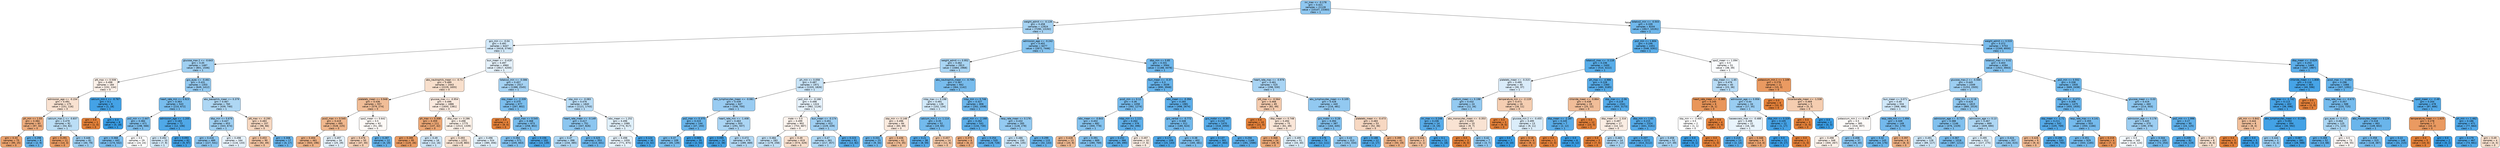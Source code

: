 digraph Tree {
node [shape=box, style="filled, rounded", color="black", fontname="helvetica"] ;
edge [fontname="helvetica"] ;
0 [label="inr_max <= -0.178\ngini = 0.421\nsamples = 21128\nvalue = [10107, 23383]\nclass = 1", fillcolor="#8fc7f0"] ;
1 [label="weight_admit <= -0.128\ngini = 0.458\nsamples = 12924\nvalue = [7290, 13192]\nclass = 1", fillcolor="#a6d3f3"] ;
0 -> 1 [labeldistance=2.5, labelangle=45, headlabel="True"] ;
2 [label="gcs_min <= -0.04\ngini = 0.491\nsamples = 6447\nvalue = [4418, 5746]\nclass = 1", fillcolor="#d1e8f9"] ;
1 -> 2 ;
3 [label="glucose_max.2 <= -0.643\ngini = 0.45\nsamples = 1487\nvalue = [801, 1546]\nclass = 1", fillcolor="#a0d0f2"] ;
2 -> 3 ;
4 [label="ptt_max <= 0.508\ngini = 0.498\nsamples = 184\nvalue = [152, 134]\nclass = 0", fillcolor="#fcf0e8"] ;
3 -> 4 ;
5 [label="admission_age <= -0.154\ngini = 0.491\nsamples = 175\nvalue = [151, 116]\nclass = 0", fillcolor="#f9e2d1"] ;
4 -> 5 ;
6 [label="ph_min <= 1.03\ngini = 0.384\nsamples = 83\nvalue = [97, 34]\nclass = 0", fillcolor="#eead7e"] ;
5 -> 6 ;
7 [label="gini = 0.33\nsamples = 75\nvalue = [95, 25]\nclass = 0", fillcolor="#eca26d"] ;
6 -> 7 ;
8 [label="gini = 0.298\nsamples = 8\nvalue = [2, 9]\nclass = 1", fillcolor="#65b3eb"] ;
6 -> 8 ;
9 [label="calcium_max.1 <= -0.837\ngini = 0.479\nsamples = 92\nvalue = [54, 82]\nclass = 1", fillcolor="#bbdef6"] ;
5 -> 9 ;
10 [label="gini = 0.291\nsamples = 11\nvalue = [14, 3]\nclass = 0", fillcolor="#eb9c63"] ;
9 -> 10 ;
11 [label="gini = 0.446\nsamples = 81\nvalue = [40, 79]\nclass = 1", fillcolor="#9dcff2"] ;
9 -> 11 ;
12 [label="calcium_min.1 <= -0.767\ngini = 0.1\nsamples = 9\nvalue = [1, 18]\nclass = 1", fillcolor="#44a2e6"] ;
4 -> 12 ;
13 [label="gini = 0.0\nsamples = 1\nvalue = [1, 0]\nclass = 0", fillcolor="#e58139"] ;
12 -> 13 ;
14 [label="gini = 0.0\nsamples = 8\nvalue = [0, 18]\nclass = 1", fillcolor="#399de5"] ;
12 -> 14 ;
15 [label="gcs_eyes <= -0.461\ngini = 0.431\nsamples = 1303\nvalue = [649, 1412]\nclass = 1", fillcolor="#94caf1"] ;
3 -> 15 ;
16 [label="heart_rate_min <= 0.923\ngini = 0.363\nsamples = 543\nvalue = [210, 672]\nclass = 1", fillcolor="#77bced"] ;
15 -> 16 ;
17 [label="po2_min <= 2.447\ngini = 0.384\nsamples = 471\nvalue = [198, 566]\nclass = 1", fillcolor="#7ebfee"] ;
16 -> 17 ;
18 [label="gini = 0.368\nsamples = 442\nvalue = [174, 542]\nclass = 1", fillcolor="#79bced"] ;
17 -> 18 ;
19 [label="gini = 0.5\nsamples = 29\nvalue = [24, 24]\nclass = 0", fillcolor="#ffffff"] ;
17 -> 19 ;
20 [label="admission_age <= -1.205\ngini = 0.183\nsamples = 72\nvalue = [12, 106]\nclass = 1", fillcolor="#4fa8e8"] ;
16 -> 20 ;
21 [label="gini = 0.492\nsamples = 10\nvalue = [7, 9]\nclass = 1", fillcolor="#d3e9f9"] ;
20 -> 21 ;
22 [label="gini = 0.093\nsamples = 62\nvalue = [5, 97]\nclass = 1", fillcolor="#43a2e6"] ;
20 -> 22 ;
23 [label="abs_basophils_mean <= 0.379\ngini = 0.467\nsamples = 760\nvalue = [439, 740]\nclass = 1", fillcolor="#aed7f4"] ;
15 -> 23 ;
24 [label="dbp_min <= 0.676\ngini = 0.447\nsamples = 653\nvalue = [343, 674]\nclass = 1", fillcolor="#9ecff2"] ;
23 -> 24 ;
25 [label="gini = 0.416\nsamples = 489\nvalue = [227, 541]\nclass = 1", fillcolor="#8cc6f0"] ;
24 -> 25 ;
26 [label="gini = 0.498\nsamples = 164\nvalue = [116, 133]\nclass = 1", fillcolor="#e6f2fc"] ;
24 -> 26 ;
27 [label="ptt_max <= -0.295\ngini = 0.483\nsamples = 107\nvalue = [96, 66]\nclass = 0", fillcolor="#f7d8c1"] ;
23 -> 27 ;
28 [label="gini = 0.453\nsamples = 90\nvalue = [92, 49]\nclass = 0", fillcolor="#f3c4a2"] ;
27 -> 28 ;
29 [label="gini = 0.308\nsamples = 17\nvalue = [4, 17]\nclass = 1", fillcolor="#68b4eb"] ;
27 -> 29 ;
30 [label="bun_mean <= -0.419\ngini = 0.497\nsamples = 4960\nvalue = [3617, 4200]\nclass = 1", fillcolor="#e4f1fb"] ;
2 -> 30 ;
31 [label="abs_neutrophils_mean <= -0.71\ngini = 0.489\nsamples = 2443\nvalue = [2229, 1655]\nclass = 0", fillcolor="#f8dfcc"] ;
30 -> 31 ;
32 [label="platelets_mean <= 0.948\ngini = 0.436\nsamples = 557\nvalue = [579, 274]\nclass = 0", fillcolor="#f1bd97"] ;
31 -> 32 ;
33 [label="pco2_max <= 0.545\ngini = 0.419\nsamples = 495\nvalue = [528, 225]\nclass = 0", fillcolor="#f0b78d"] ;
32 -> 33 ;
34 [label="gini = 0.404\nsamples = 461\nvalue = [503, 196]\nclass = 0", fillcolor="#efb286"] ;
33 -> 34 ;
35 [label="gini = 0.497\nsamples = 34\nvalue = [25, 29]\nclass = 1", fillcolor="#e4f1fb"] ;
33 -> 35 ;
36 [label="spo2_mean <= 0.642\ngini = 0.5\nsamples = 62\nvalue = [51, 49]\nclass = 0", fillcolor="#fefaf7"] ;
32 -> 36 ;
37 [label="gini = 0.476\nsamples = 50\nvalue = [47, 30]\nclass = 0", fillcolor="#f6d1b7"] ;
36 -> 37 ;
38 [label="gini = 0.287\nsamples = 12\nvalue = [4, 19]\nclass = 1", fillcolor="#63b2ea"] ;
36 -> 38 ;
39 [label="glucose_max <= -0.954\ngini = 0.496\nsamples = 1886\nvalue = [1650, 1381]\nclass = 0", fillcolor="#fbeadf"] ;
31 -> 39 ;
40 [label="ph_max <= 0.308\ngini = 0.359\nsamples = 111\nvalue = [137, 42]\nclass = 0", fillcolor="#eda876"] ;
39 -> 40 ;
41 [label="gini = 0.285\nsamples = 95\nvalue = [125, 26]\nclass = 0", fillcolor="#ea9b62"] ;
40 -> 41 ;
42 [label="gini = 0.49\nsamples = 16\nvalue = [12, 16]\nclass = 1", fillcolor="#cee6f8"] ;
40 -> 42 ;
43 [label="dbp_max <= 0.286\ngini = 0.498\nsamples = 1775\nvalue = [1513, 1339]\nclass = 0", fillcolor="#fcf1e8"] ;
39 -> 43 ;
44 [label="gini = 0.493\nsamples = 1251\nvalue = [1128, 883]\nclass = 0", fillcolor="#f9e4d4"] ;
43 -> 44 ;
45 [label="gini = 0.496\nsamples = 524\nvalue = [385, 456]\nclass = 1", fillcolor="#e0f0fb"] ;
43 -> 45 ;
46 [label="totalco2_min <= -0.086\ngini = 0.457\nsamples = 2517\nvalue = [1388, 2545]\nclass = 1", fillcolor="#a5d2f3"] ;
30 -> 46 ;
47 [label="sbp_mean <= -2.339\ngini = 0.375\nsamples = 677\nvalue = [267, 802]\nclass = 1", fillcolor="#7bbeee"] ;
46 -> 47 ;
48 [label="gini = 0.0\nsamples = 4\nvalue = [9, 0]\nclass = 0", fillcolor="#e58139"] ;
47 -> 48 ;
49 [label="pco2_max <= 0.545\ngini = 0.368\nsamples = 673\nvalue = [258, 802]\nclass = 1", fillcolor="#79bded"] ;
47 -> 49 ;
50 [label="gini = 0.394\nsamples = 571\nvalue = [245, 663]\nclass = 1", fillcolor="#82c1ef"] ;
49 -> 50 ;
51 [label="gini = 0.156\nsamples = 102\nvalue = [13, 139]\nclass = 1", fillcolor="#4ca6e7"] ;
49 -> 51 ;
52 [label="sbp_min <= -0.083\ngini = 0.476\nsamples = 1840\nvalue = [1121, 1743]\nclass = 1", fillcolor="#b8dcf6"] ;
46 -> 52 ;
53 [label="heart_rate_mean <= -0.149\ngini = 0.417\nsamples = 751\nvalue = [347, 826]\nclass = 1", fillcolor="#8cc6f0"] ;
52 -> 53 ;
54 [label="gini = 0.47\nsamples = 398\nvalue = [234, 385]\nclass = 1", fillcolor="#b1d9f5"] ;
53 -> 54 ;
55 [label="gini = 0.325\nsamples = 353\nvalue = [113, 441]\nclass = 1", fillcolor="#6cb6ec"] ;
53 -> 55 ;
56 [label="wbc_mean <= 1.252\ngini = 0.496\nsamples = 1089\nvalue = [774, 917]\nclass = 1", fillcolor="#e0f0fb"] ;
52 -> 56 ;
57 [label="gini = 0.498\nsamples = 1059\nvalue = [771, 875]\nclass = 1", fillcolor="#e7f3fc"] ;
56 -> 57 ;
58 [label="gini = 0.124\nsamples = 30\nvalue = [3, 42]\nclass = 1", fillcolor="#47a4e7"] ;
56 -> 58 ;
59 [label="admission_age <= -0.242\ngini = 0.402\nsamples = 6477\nvalue = [2872, 7446]\nclass = 1", fillcolor="#85c3ef"] ;
1 -> 59 ;
60 [label="weight_admit <= 0.952\ngini = 0.462\nsamples = 2913\nvalue = [1684, 2968]\nclass = 1", fillcolor="#a9d5f4"] ;
59 -> 60 ;
61 [label="ph_min <= 0.058\ngini = 0.487\nsamples = 1971\nvalue = [1320, 1826]\nclass = 1", fillcolor="#c8e4f8"] ;
60 -> 61 ;
62 [label="abs_lymphocytes_mean <= -0.081\ngini = 0.439\nsamples = 647\nvalue = [338, 700]\nclass = 1", fillcolor="#99ccf2"] ;
61 -> 62 ;
63 [label="po2_max <= 0.375\ngini = 0.315\nsamples = 144\nvalue = [47, 193]\nclass = 1", fillcolor="#69b5eb"] ;
62 -> 63 ;
64 [label="gini = 0.37\nsamples = 109\nvalue = [45, 139]\nclass = 1", fillcolor="#79bded"] ;
63 -> 64 ;
65 [label="gini = 0.069\nsamples = 35\nvalue = [2, 54]\nclass = 1", fillcolor="#40a1e6"] ;
63 -> 65 ;
66 [label="heart_rate_min <= -1.408\ngini = 0.463\nsamples = 503\nvalue = [291, 507]\nclass = 1", fillcolor="#abd5f4"] ;
62 -> 66 ;
67 [label="gini = 0.095\nsamples = 24\nvalue = [2, 38]\nclass = 1", fillcolor="#43a2e6"] ;
66 -> 67 ;
68 [label="gini = 0.472\nsamples = 479\nvalue = [289, 469]\nclass = 1", fillcolor="#b3d9f5"] ;
66 -> 68 ;
69 [label="po2_min <= -0.166\ngini = 0.498\nsamples = 1324\nvalue = [982, 1126]\nclass = 1", fillcolor="#e6f2fc"] ;
61 -> 69 ;
70 [label="male <= 0.5\ngini = 0.499\nsamples = 902\nvalue = [753, 687]\nclass = 0", fillcolor="#fdf4ee"] ;
69 -> 70 ;
71 [label="gini = 0.484\nsamples = 283\nvalue = [179, 258]\nclass = 1", fillcolor="#c2e1f7"] ;
70 -> 71 ;
72 [label="gini = 0.49\nsamples = 619\nvalue = [574, 429]\nclass = 0", fillcolor="#f8dfcd"] ;
70 -> 72 ;
73 [label="bun_mean <= -0.174\ngini = 0.451\nsamples = 422\nvalue = [229, 439]\nclass = 1", fillcolor="#a0d0f3"] ;
69 -> 73 ;
74 [label="gini = 0.47\nsamples = 361\nvalue = [217, 357]\nclass = 1", fillcolor="#b1d9f5"] ;
73 -> 74 ;
75 [label="gini = 0.223\nsamples = 61\nvalue = [12, 82]\nclass = 1", fillcolor="#56abe9"] ;
73 -> 75 ;
76 [label="abs_neutrophils_mean <= -0.706\ngini = 0.367\nsamples = 942\nvalue = [364, 1142]\nclass = 1", fillcolor="#78bced"] ;
60 -> 76 ;
77 [label="mbp_max <= 0.198\ngini = 0.491\nsamples = 136\nvalue = [102, 134]\nclass = 1", fillcolor="#d0e8f9"] ;
76 -> 77 ;
78 [label="sbp_min <= 0.148\ngini = 0.496\nsamples = 84\nvalue = [83, 69]\nclass = 0", fillcolor="#fbeade"] ;
77 -> 78 ;
79 [label="gini = 0.331\nsamples = 23\nvalue = [9, 34]\nclass = 1", fillcolor="#6db7ec"] ;
78 -> 79 ;
80 [label="gini = 0.436\nsamples = 61\nvalue = [74, 35]\nclass = 0", fillcolor="#f1bd97"] ;
78 -> 80 ;
81 [label="calcium_min.1 <= 1.114\ngini = 0.35\nsamples = 52\nvalue = [19, 65]\nclass = 1", fillcolor="#73baed"] ;
77 -> 81 ;
82 [label="gini = 0.21\nsamples = 38\nvalue = [8, 59]\nclass = 1", fillcolor="#54aae9"] ;
81 -> 82 ;
83 [label="gini = 0.457\nsamples = 14\nvalue = [11, 6]\nclass = 0", fillcolor="#f3c6a5"] ;
81 -> 83 ;
84 [label="mbp_min <= 0.746\ngini = 0.327\nsamples = 806\nvalue = [262, 1008]\nclass = 1", fillcolor="#6cb6ec"] ;
76 -> 84 ;
85 [label="pco2_min <= -2.168\ngini = 0.262\nsamples = 541\nvalue = [134, 730]\nclass = 1", fillcolor="#5dafea"] ;
84 -> 85 ;
86 [label="gini = 0.375\nsamples = 6\nvalue = [6, 2]\nclass = 0", fillcolor="#eeab7b"] ;
85 -> 86 ;
87 [label="gini = 0.254\nsamples = 535\nvalue = [128, 728]\nclass = 1", fillcolor="#5caeea"] ;
85 -> 87 ;
88 [label="resp_rate_mean <= 0.176\ngini = 0.432\nsamples = 265\nvalue = [128, 278]\nclass = 1", fillcolor="#94caf1"] ;
84 -> 88 ;
89 [label="gini = 0.486\nsamples = 150\nvalue = [96, 135]\nclass = 1", fillcolor="#c6e3f7"] ;
88 -> 89 ;
90 [label="gini = 0.299\nsamples = 115\nvalue = [32, 143]\nclass = 1", fillcolor="#65b3eb"] ;
88 -> 90 ;
91 [label="dbp_min <= 0.85\ngini = 0.331\nsamples = 3564\nvalue = [1188, 4478]\nclass = 1", fillcolor="#6eb7ec"] ;
59 -> 91 ;
92 [label="bun_mean <= -0.37\ngini = 0.3\nsamples = 3039\nvalue = [890, 3948]\nclass = 1", fillcolor="#66b3eb"] ;
91 -> 92 ;
93 [label="pco2_min <= 0.12\ngini = 0.36\nsamples = 1058\nvalue = [392, 1274]\nclass = 1", fillcolor="#76bbed"] ;
92 -> 93 ;
94 [label="wbc_mean <= -0.843\ngini = 0.402\nsamples = 682\nvalue = [300, 778]\nclass = 1", fillcolor="#85c3ef"] ;
93 -> 94 ;
95 [label="gini = 0.428\nsamples = 13\nvalue = [20, 9]\nclass = 0", fillcolor="#f1ba92"] ;
94 -> 95 ;
96 [label="gini = 0.391\nsamples = 669\nvalue = [280, 769]\nclass = 1", fillcolor="#81c1ee"] ;
94 -> 96 ;
97 [label="mbp_min <= 1.111\ngini = 0.264\nsamples = 376\nvalue = [92, 496]\nclass = 1", fillcolor="#5eafea"] ;
93 -> 97 ;
98 [label="gini = 0.252\nsamples = 366\nvalue = [85, 490]\nclass = 1", fillcolor="#5baeea"] ;
97 -> 98 ;
99 [label="gini = 0.497\nsamples = 10\nvalue = [7, 6]\nclass = 0", fillcolor="#fbede3"] ;
97 -> 99 ;
100 [label="wbc_mean <= -0.394\ngini = 0.265\nsamples = 1981\nvalue = [498, 2674]\nclass = 1", fillcolor="#5eafea"] ;
92 -> 100 ;
101 [label="gcs_verbal <= -0.772\ngini = 0.348\nsamples = 511\nvalue = [180, 624]\nclass = 1", fillcolor="#72b9ec"] ;
100 -> 101 ;
102 [label="gini = 0.172\nsamples = 109\nvalue = [15, 143]\nclass = 1", fillcolor="#4ea7e8"] ;
101 -> 102 ;
103 [label="gini = 0.38\nsamples = 402\nvalue = [165, 481]\nclass = 1", fillcolor="#7dbfee"] ;
101 -> 103 ;
104 [label="gcs_motor <= -0.307\ngini = 0.233\nsamples = 1470\nvalue = [318, 2050]\nclass = 1", fillcolor="#58ace9"] ;
100 -> 104 ;
105 [label="gini = 0.137\nsamples = 301\nvalue = [37, 464]\nclass = 1", fillcolor="#49a5e7"] ;
104 -> 105 ;
106 [label="gini = 0.256\nsamples = 1169\nvalue = [281, 1586]\nclass = 1", fillcolor="#5caeea"] ;
104 -> 106 ;
107 [label="heart_rate_max <= -0.976\ngini = 0.461\nsamples = 525\nvalue = [298, 530]\nclass = 1", fillcolor="#a8d4f4"] ;
91 -> 107 ;
108 [label="ptt_max <= -0.564\ngini = 0.468\nsamples = 85\nvalue = [82, 49]\nclass = 0", fillcolor="#f5ccaf"] ;
107 -> 108 ;
109 [label="gini = 0.0\nsamples = 10\nvalue = [21, 0]\nclass = 0", fillcolor="#e58139"] ;
108 -> 109 ;
110 [label="dbp_mean <= 0.748\ngini = 0.494\nsamples = 75\nvalue = [61, 49]\nclass = 0", fillcolor="#fae6d8"] ;
108 -> 110 ;
111 [label="gini = 0.368\nsamples = 24\nvalue = [28, 9]\nclass = 0", fillcolor="#edaa79"] ;
110 -> 111 ;
112 [label="gini = 0.495\nsamples = 51\nvalue = [33, 40]\nclass = 1", fillcolor="#dceefa"] ;
110 -> 112 ;
113 [label="abs_lymphocytes_mean <= 0.105\ngini = 0.428\nsamples = 440\nvalue = [216, 481]\nclass = 1", fillcolor="#92c9f1"] ;
107 -> 113 ;
114 [label="gcs_motor <= 0.26\ngini = 0.394\nsamples = 387\nvalue = [164, 445]\nclass = 1", fillcolor="#82c1ef"] ;
113 -> 114 ;
115 [label="gini = 0.176\nsamples = 74\nvalue = [12, 111]\nclass = 1", fillcolor="#4ea8e8"] ;
114 -> 115 ;
116 [label="gini = 0.43\nsamples = 313\nvalue = [152, 334]\nclass = 1", fillcolor="#93caf1"] ;
114 -> 116 ;
117 [label="platelets_mean <= -0.473\ngini = 0.483\nsamples = 53\nvalue = [52, 36]\nclass = 0", fillcolor="#f7d8c2"] ;
113 -> 117 ;
118 [label="gini = 0.188\nsamples = 12\nvalue = [2, 17]\nclass = 1", fillcolor="#50a9e8"] ;
117 -> 118 ;
119 [label="gini = 0.399\nsamples = 41\nvalue = [50, 19]\nclass = 0", fillcolor="#efb184"] ;
117 -> 119 ;
120 [label="totalco2_min <= -0.503\ngini = 0.339\nsamples = 8204\nvalue = [2817, 10191]\nclass = 1", fillcolor="#70b8ec"] ;
0 -> 120 [labeldistance=2.5, labelangle=-45, headlabel="False"] ;
121 [label="po2_min <= 1.604\ngini = 0.246\nsamples = 2451\nvalue = [548, 3261]\nclass = 1", fillcolor="#5aade9"] ;
120 -> 121 ;
122 [label="totalco2_max <= -3.118\ngini = 0.236\nsamples = 2400\nvalue = [510, 3222]\nclass = 1", fillcolor="#58ade9"] ;
121 -> 122 ;
123 [label="platelets_mean <= -0.315\ngini = 0.495\nsamples = 40\nvalue = [30, 37]\nclass = 1", fillcolor="#daecfa"] ;
122 -> 123 ;
124 [label="sodium_mean <= 0.198\ngini = 0.432\nsamples = 24\nvalue = [12, 26]\nclass = 1", fillcolor="#94caf1"] ;
123 -> 124 ;
125 [label="inr_max <= 0.248\ngini = 0.236\nsamples = 14\nvalue = [3, 19]\nclass = 1", fillcolor="#58ace9"] ;
124 -> 125 ;
126 [label="gini = 0.444\nsamples = 3\nvalue = [2, 1]\nclass = 0", fillcolor="#f2c09c"] ;
125 -> 126 ;
127 [label="gini = 0.1\nsamples = 11\nvalue = [1, 18]\nclass = 1", fillcolor="#44a2e6"] ;
125 -> 127 ;
128 [label="abs_monocytes_mean <= -0.353\ngini = 0.492\nsamples = 10\nvalue = [9, 7]\nclass = 0", fillcolor="#f9e3d3"] ;
124 -> 128 ;
129 [label="gini = 0.0\nsamples = 3\nvalue = [6, 0]\nclass = 0", fillcolor="#e58139"] ;
128 -> 129 ;
130 [label="gini = 0.42\nsamples = 7\nvalue = [3, 7]\nclass = 1", fillcolor="#8ec7f0"] ;
128 -> 130 ;
131 [label="temperature_min <= -2.119\ngini = 0.471\nsamples = 16\nvalue = [18, 11]\nclass = 0", fillcolor="#f5ceb2"] ;
123 -> 131 ;
132 [label="gini = 0.0\nsamples = 3\nvalue = [9, 0]\nclass = 0", fillcolor="#e58139"] ;
131 -> 132 ;
133 [label="glucose_min.2 <= -0.455\ngini = 0.495\nsamples = 13\nvalue = [9, 11]\nclass = 1", fillcolor="#dbedfa"] ;
131 -> 133 ;
134 [label="gini = 0.0\nsamples = 7\nvalue = [0, 10]\nclass = 1", fillcolor="#399de5"] ;
133 -> 134 ;
135 [label="gini = 0.18\nsamples = 6\nvalue = [9, 1]\nclass = 0", fillcolor="#e88f4f"] ;
133 -> 135 ;
136 [label="ph_max <= -4.986\ngini = 0.228\nsamples = 2360\nvalue = [480, 3185]\nclass = 1", fillcolor="#57ace9"] ;
122 -> 136 ;
137 [label="chloride_mean <= -0.864\ngini = 0.438\nsamples = 19\nvalue = [25, 12]\nclass = 0", fillcolor="#f1bd98"] ;
136 -> 137 ;
138 [label="dbp_mean <= -2.287\ngini = 0.245\nsamples = 7\nvalue = [2, 12]\nclass = 1", fillcolor="#5aade9"] ;
137 -> 138 ;
139 [label="gini = 0.0\nsamples = 1\nvalue = [2, 0]\nclass = 0", fillcolor="#e58139"] ;
138 -> 139 ;
140 [label="gini = 0.0\nsamples = 6\nvalue = [0, 12]\nclass = 1", fillcolor="#399de5"] ;
138 -> 140 ;
141 [label="gini = 0.0\nsamples = 12\nvalue = [23, 0]\nclass = 0", fillcolor="#e58139"] ;
137 -> 141 ;
142 [label="sbp_max <= -2.06\ngini = 0.219\nsamples = 2341\nvalue = [455, 3173]\nclass = 1", fillcolor="#55abe9"] ;
136 -> 142 ;
143 [label="dbp_mean <= -1.316\ngini = 0.497\nsamples = 17\nvalue = [14, 12]\nclass = 0", fillcolor="#fbede3"] ;
142 -> 143 ;
144 [label="gini = 0.0\nsamples = 3\nvalue = [7, 0]\nclass = 0", fillcolor="#e58139"] ;
143 -> 144 ;
145 [label="gini = 0.465\nsamples = 14\nvalue = [7, 12]\nclass = 1", fillcolor="#acd6f4"] ;
143 -> 145 ;
146 [label="dbp_min <= 1.63\ngini = 0.215\nsamples = 2324\nvalue = [441, 3161]\nclass = 1", fillcolor="#55abe9"] ;
142 -> 146 ;
147 [label="gini = 0.207\nsamples = 2272\nvalue = [414, 3112]\nclass = 1", fillcolor="#53aae8"] ;
146 -> 147 ;
148 [label="gini = 0.458\nsamples = 52\nvalue = [27, 49]\nclass = 1", fillcolor="#a6d3f3"] ;
146 -> 148 ;
149 [label="spo2_mean <= 1.094\ngini = 0.5\nsamples = 51\nvalue = [38, 39]\nclass = 1", fillcolor="#fafcfe"] ;
121 -> 149 ;
150 [label="sbp_mean <= -1.65\ngini = 0.476\nsamples = 40\nvalue = [23, 36]\nclass = 1", fillcolor="#b8dcf6"] ;
149 -> 150 ;
151 [label="heart_rate_mean <= -0.385\ngini = 0.245\nsamples = 6\nvalue = [6, 1]\nclass = 0", fillcolor="#e9965a"] ;
150 -> 151 ;
152 [label="sbp_min <= -3.405\ngini = 0.5\nsamples = 2\nvalue = [1, 1]\nclass = 0", fillcolor="#ffffff"] ;
151 -> 152 ;
153 [label="gini = 0.0\nsamples = 1\nvalue = [0, 1]\nclass = 1", fillcolor="#399de5"] ;
152 -> 153 ;
154 [label="gini = 0.0\nsamples = 1\nvalue = [1, 0]\nclass = 0", fillcolor="#e58139"] ;
152 -> 154 ;
155 [label="gini = 0.0\nsamples = 4\nvalue = [5, 0]\nclass = 0", fillcolor="#e58139"] ;
151 -> 155 ;
156 [label="admission_age <= 0.956\ngini = 0.44\nsamples = 34\nvalue = [17, 35]\nclass = 1", fillcolor="#99cdf2"] ;
150 -> 156 ;
157 [label="baseexcess_max <= -0.488\ngini = 0.498\nsamples = 22\nvalue = [16, 18]\nclass = 1", fillcolor="#e9f4fc"] ;
156 -> 157 ;
158 [label="gini = 0.219\nsamples = 13\nvalue = [2, 14]\nclass = 1", fillcolor="#55abe9"] ;
157 -> 158 ;
159 [label="gini = 0.346\nsamples = 9\nvalue = [14, 4]\nclass = 0", fillcolor="#eca572"] ;
157 -> 159 ;
160 [label="dbp_min <= 0.329\ngini = 0.105\nsamples = 12\nvalue = [1, 17]\nclass = 1", fillcolor="#45a3e7"] ;
156 -> 160 ;
161 [label="gini = 0.0\nsamples = 11\nvalue = [0, 17]\nclass = 1", fillcolor="#399de5"] ;
160 -> 161 ;
162 [label="gini = 0.0\nsamples = 1\nvalue = [1, 0]\nclass = 0", fillcolor="#e58139"] ;
160 -> 162 ;
163 [label="potassium_min.1 <= 1.109\ngini = 0.278\nsamples = 11\nvalue = [15, 3]\nclass = 0", fillcolor="#ea9a61"] ;
149 -> 163 ;
164 [label="gini = 0.0\nsamples = 6\nvalue = [10, 0]\nclass = 0", fillcolor="#e58139"] ;
163 -> 164 ;
165 [label="bicarbonate_mean <= -1.538\ngini = 0.469\nsamples = 5\nvalue = [5, 3]\nclass = 0", fillcolor="#f5cdb0"] ;
163 -> 165 ;
166 [label="gini = 0.0\nsamples = 3\nvalue = [5, 0]\nclass = 0", fillcolor="#e58139"] ;
165 -> 166 ;
167 [label="gini = 0.0\nsamples = 2\nvalue = [0, 3]\nclass = 1", fillcolor="#399de5"] ;
165 -> 167 ;
168 [label="weight_admit <= 0.533\ngini = 0.372\nsamples = 5753\nvalue = [2269, 6930]\nclass = 1", fillcolor="#7abdee"] ;
120 -> 168 ;
169 [label="totalco2_max <= 0.02\ngini = 0.403\nsamples = 4284\nvalue = [1922, 4943]\nclass = 1", fillcolor="#86c3ef"] ;
168 -> 169 ;
170 [label="glucose_max.2 <= -0.566\ngini = 0.445\nsamples = 2349\nvalue = [1253, 2505]\nclass = 1", fillcolor="#9ccef2"] ;
169 -> 170 ;
171 [label="bun_mean <= 0.071\ngini = 0.49\nsamples = 534\nvalue = [368, 486]\nclass = 1", fillcolor="#cfe7f9"] ;
170 -> 171 ;
172 [label="potassium_min.1 <= 0.934\ngini = 0.5\nsamples = 385\nvalue = [316, 307]\nclass = 0", fillcolor="#fefbf9"] ;
171 -> 172 ;
173 [label="gini = 0.498\nsamples = 348\nvalue = [300, 267]\nclass = 0", fillcolor="#fcf1e9"] ;
172 -> 173 ;
174 [label="gini = 0.408\nsamples = 37\nvalue = [16, 40]\nclass = 1", fillcolor="#88c4ef"] ;
172 -> 174 ;
175 [label="resp_rate_min <= 1.494\ngini = 0.349\nsamples = 149\nvalue = [52, 179]\nclass = 1", fillcolor="#73b9ed"] ;
171 -> 175 ;
176 [label="gini = 0.32\nsamples = 143\nvalue = [44, 176]\nclass = 1", fillcolor="#6ab6ec"] ;
175 -> 176 ;
177 [label="gini = 0.397\nsamples = 6\nvalue = [8, 3]\nclass = 0", fillcolor="#efb083"] ;
175 -> 177 ;
178 [label="mbp_min <= 0.18\ngini = 0.424\nsamples = 1815\nvalue = [885, 2019]\nclass = 1", fillcolor="#90c8f0"] ;
170 -> 178 ;
179 [label="admission_age <= -0.727\ngini = 0.388\nsamples = 1146\nvalue = [476, 1329]\nclass = 1", fillcolor="#80c0ee"] ;
178 -> 179 ;
180 [label="gini = 0.491\nsamples = 128\nvalue = [89, 117]\nclass = 1", fillcolor="#d0e8f9"] ;
179 -> 180 ;
181 [label="gini = 0.367\nsamples = 1018\nvalue = [387, 1212]\nclass = 1", fillcolor="#78bced"] ;
179 -> 181 ;
182 [label="admission_age <= 0.13\ngini = 0.467\nsamples = 669\nvalue = [409, 690]\nclass = 1", fillcolor="#aed7f4"] ;
178 -> 182 ;
183 [label="gini = 0.495\nsamples = 312\nvalue = [227, 275]\nclass = 1", fillcolor="#dceefa"] ;
182 -> 183 ;
184 [label="gini = 0.424\nsamples = 357\nvalue = [182, 415]\nclass = 1", fillcolor="#90c8f0"] ;
182 -> 184 ;
185 [label="po2_min <= 0.552\ngini = 0.338\nsamples = 1935\nvalue = [669, 2438]\nclass = 1", fillcolor="#6fb8ec"] ;
169 -> 185 ;
186 [label="sbp_min <= -0.473\ngini = 0.308\nsamples = 1475\nvalue = [455, 1935]\nclass = 1", fillcolor="#68b4eb"] ;
185 -> 186 ;
187 [label="sbp_mean <= -1.71\ngini = 0.211\nsamples = 542\nvalue = [105, 769]\nclass = 1", fillcolor="#54aae9"] ;
186 -> 187 ;
188 [label="gini = 0.426\nsamples = 9\nvalue = [9, 4]\nclass = 0", fillcolor="#f1b991"] ;
187 -> 188 ;
189 [label="gini = 0.198\nsamples = 533\nvalue = [96, 765]\nclass = 1", fillcolor="#52a9e8"] ;
187 -> 189 ;
190 [label="resp_rate_max <= 4.141\ngini = 0.355\nsamples = 933\nvalue = [350, 1166]\nclass = 1", fillcolor="#74baed"] ;
186 -> 190 ;
191 [label="gini = 0.351\nsamples = 929\nvalue = [343, 1165]\nclass = 1", fillcolor="#73baed"] ;
190 -> 191 ;
192 [label="gini = 0.219\nsamples = 4\nvalue = [7, 1]\nclass = 0", fillcolor="#e99355"] ;
190 -> 192 ;
193 [label="glucose_mean <= 0.03\ngini = 0.419\nsamples = 460\nvalue = [214, 503]\nclass = 1", fillcolor="#8dc7f0"] ;
185 -> 193 ;
194 [label="admission_age <= 0.178\ngini = 0.445\nsamples = 370\nvalue = [190, 378]\nclass = 1", fillcolor="#9dcef2"] ;
193 -> 194 ;
195 [label="gini = 0.5\nsamples = 165\nvalue = [118, 124]\nclass = 1", fillcolor="#f5fafe"] ;
194 -> 195 ;
196 [label="gini = 0.344\nsamples = 205\nvalue = [72, 254]\nclass = 1", fillcolor="#71b9ec"] ;
194 -> 196 ;
197 [label="po2_min <= 1.996\ngini = 0.27\nsamples = 90\nvalue = [24, 125]\nclass = 1", fillcolor="#5fb0ea"] ;
193 -> 197 ;
198 [label="gini = 0.209\nsamples = 82\nvalue = [16, 119]\nclass = 1", fillcolor="#54aae8"] ;
197 -> 198 ;
199 [label="gini = 0.49\nsamples = 8\nvalue = [8, 6]\nclass = 0", fillcolor="#f8e0ce"] ;
197 -> 199 ;
200 [label="dbp_mean <= -0.629\ngini = 0.253\nsamples = 1469\nvalue = [347, 1987]\nclass = 1", fillcolor="#5caeea"] ;
168 -> 200 ;
201 [label="chloride_mean <= 1.808\ngini = 0.118\nsamples = 403\nvalue = [40, 596]\nclass = 1", fillcolor="#46a4e7"] ;
200 -> 201 ;
202 [label="sbp_max <= -1.742\ngini = 0.113\nsamples = 402\nvalue = [38, 596]\nclass = 1", fillcolor="#46a3e7"] ;
201 -> 202 ;
203 [label="ptt_min <= 0.842\ngini = 0.444\nsamples = 8\nvalue = [8, 4]\nclass = 0", fillcolor="#f2c09c"] ;
202 -> 203 ;
204 [label="gini = 0.0\nsamples = 5\nvalue = [8, 0]\nclass = 0", fillcolor="#e58139"] ;
203 -> 204 ;
205 [label="gini = 0.0\nsamples = 3\nvalue = [0, 4]\nclass = 1", fillcolor="#399de5"] ;
203 -> 205 ;
206 [label="abs_lymphocytes_mean <= -0.238\ngini = 0.092\nsamples = 394\nvalue = [30, 592]\nclass = 1", fillcolor="#43a2e6"] ;
202 -> 206 ;
207 [label="gini = 0.444\nsamples = 3\nvalue = [2, 4]\nclass = 1", fillcolor="#9ccef2"] ;
206 -> 207 ;
208 [label="gini = 0.087\nsamples = 391\nvalue = [28, 588]\nclass = 1", fillcolor="#42a2e6"] ;
206 -> 208 ;
209 [label="gini = 0.0\nsamples = 1\nvalue = [2, 0]\nclass = 0", fillcolor="#e58139"] ;
201 -> 209 ;
210 [label="pco2_max <= -0.052\ngini = 0.296\nsamples = 1066\nvalue = [307, 1391]\nclass = 1", fillcolor="#65b3eb"] ;
200 -> 210 ;
211 [label="resp_rate_max <= -0.675\ngini = 0.357\nsamples = 588\nvalue = [220, 725]\nclass = 1", fillcolor="#75bbed"] ;
210 -> 211 ;
212 [label="gcs_eyes <= 0.412\ngini = 0.464\nsamples = 125\nvalue = [71, 123]\nclass = 1", fillcolor="#abd6f4"] ;
211 -> 212 ;
213 [label="gini = 0.269\nsamples = 52\nvalue = [13, 68]\nclass = 1", fillcolor="#5fb0ea"] ;
212 -> 213 ;
214 [label="gini = 0.5\nsamples = 73\nvalue = [58, 55]\nclass = 0", fillcolor="#fef8f5"] ;
212 -> 214 ;
215 [label="abs_monocytes_mean <= 0.126\ngini = 0.318\nsamples = 463\nvalue = [149, 602]\nclass = 1", fillcolor="#6ab5eb"] ;
211 -> 215 ;
216 [label="gini = 0.358\nsamples = 315\nvalue = [118, 387]\nclass = 1", fillcolor="#75bbed"] ;
215 -> 216 ;
217 [label="gini = 0.22\nsamples = 148\nvalue = [31, 215]\nclass = 1", fillcolor="#56abe9"] ;
215 -> 217 ;
218 [label="spo2_mean <= -2.49\ngini = 0.204\nsamples = 478\nvalue = [87, 666]\nclass = 1", fillcolor="#53aae8"] ;
210 -> 218 ;
219 [label="temperature_mean <= 1.625\ngini = 0.278\nsamples = 7\nvalue = [10, 2]\nclass = 0", fillcolor="#ea9a61"] ;
218 -> 219 ;
220 [label="gini = 0.0\nsamples = 5\nvalue = [10, 0]\nclass = 0", fillcolor="#e58139"] ;
219 -> 220 ;
221 [label="gini = 0.0\nsamples = 2\nvalue = [0, 2]\nclass = 1", fillcolor="#399de5"] ;
219 -> 221 ;
222 [label="ph_min <= 1.462\ngini = 0.186\nsamples = 471\nvalue = [77, 664]\nclass = 1", fillcolor="#50a8e8"] ;
218 -> 222 ;
223 [label="gini = 0.179\nsamples = 467\nvalue = [73, 661]\nclass = 1", fillcolor="#4fa8e8"] ;
222 -> 223 ;
224 [label="gini = 0.49\nsamples = 4\nvalue = [4, 3]\nclass = 0", fillcolor="#f8e0ce"] ;
222 -> 224 ;
}